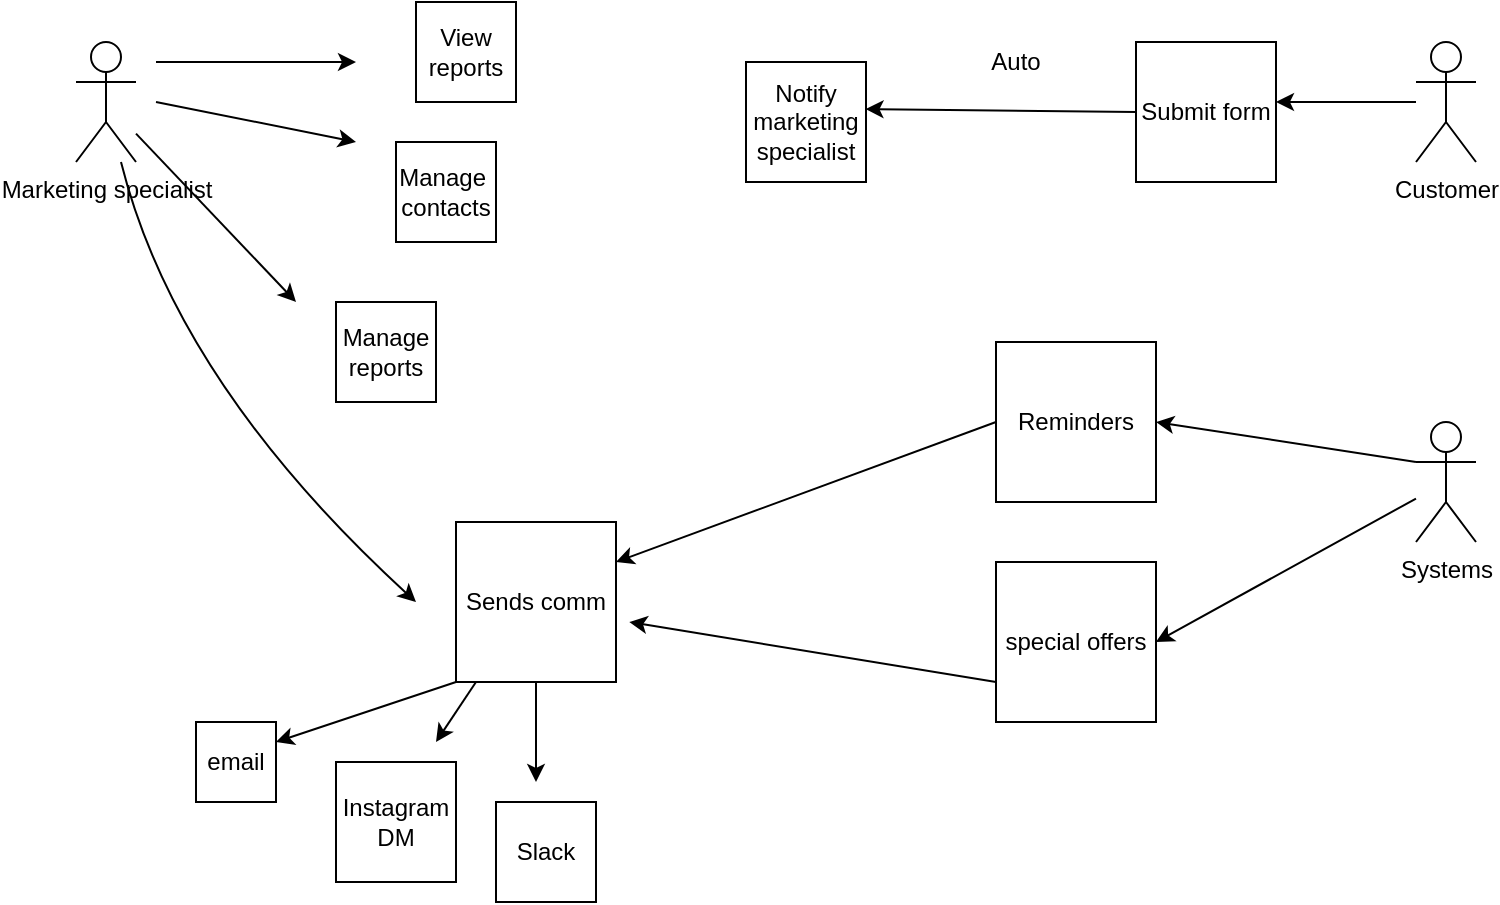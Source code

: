 <mxfile version="12.9.5" type="device"><diagram id="uZrYUKNe2oYT2vStfDcy" name="Page-1"><mxGraphModel dx="782" dy="469" grid="1" gridSize="10" guides="1" tooltips="1" connect="1" arrows="1" fold="1" page="1" pageScale="1" pageWidth="850" pageHeight="1100" math="0" shadow="0"><root><mxCell id="0"/><mxCell id="1" parent="0"/><mxCell id="JCpaWD4k8vGElFtS6bgB-2" value="Marketing specialist" style="shape=umlActor;verticalLabelPosition=bottom;labelBackgroundColor=#ffffff;verticalAlign=top;html=1;outlineConnect=0;" vertex="1" parent="1"><mxGeometry x="50" y="30" width="30" height="60" as="geometry"/></mxCell><mxCell id="JCpaWD4k8vGElFtS6bgB-6" value="" style="endArrow=classic;html=1;" edge="1" parent="1"><mxGeometry width="50" height="50" relative="1" as="geometry"><mxPoint x="90" y="40" as="sourcePoint"/><mxPoint x="190" y="40" as="targetPoint"/></mxGeometry></mxCell><mxCell id="JCpaWD4k8vGElFtS6bgB-7" value="View&lt;br&gt;reports" style="whiteSpace=wrap;html=1;aspect=fixed;" vertex="1" parent="1"><mxGeometry x="220" y="10" width="50" height="50" as="geometry"/></mxCell><mxCell id="JCpaWD4k8vGElFtS6bgB-8" value="" style="endArrow=classic;html=1;" edge="1" parent="1"><mxGeometry width="50" height="50" relative="1" as="geometry"><mxPoint x="90" y="60" as="sourcePoint"/><mxPoint x="190" y="80" as="targetPoint"/></mxGeometry></mxCell><mxCell id="JCpaWD4k8vGElFtS6bgB-9" value="Manage&amp;nbsp;&lt;br&gt;contacts" style="whiteSpace=wrap;html=1;aspect=fixed;" vertex="1" parent="1"><mxGeometry x="210" y="80" width="50" height="50" as="geometry"/></mxCell><mxCell id="JCpaWD4k8vGElFtS6bgB-10" value="" style="endArrow=classic;html=1;" edge="1" parent="1" source="JCpaWD4k8vGElFtS6bgB-2"><mxGeometry width="50" height="50" relative="1" as="geometry"><mxPoint x="110" y="200" as="sourcePoint"/><mxPoint x="160" y="160" as="targetPoint"/></mxGeometry></mxCell><mxCell id="JCpaWD4k8vGElFtS6bgB-11" value="Manage&lt;br&gt;reports" style="whiteSpace=wrap;html=1;aspect=fixed;" vertex="1" parent="1"><mxGeometry x="180" y="160" width="50" height="50" as="geometry"/></mxCell><mxCell id="JCpaWD4k8vGElFtS6bgB-13" value="" style="curved=1;endArrow=classic;html=1;" edge="1" parent="1" source="JCpaWD4k8vGElFtS6bgB-2"><mxGeometry width="50" height="50" relative="1" as="geometry"><mxPoint x="70" y="270" as="sourcePoint"/><mxPoint x="220" y="310" as="targetPoint"/><Array as="points"><mxPoint x="100" y="200"/></Array></mxGeometry></mxCell><mxCell id="JCpaWD4k8vGElFtS6bgB-14" value="Sends comm&lt;br&gt;" style="whiteSpace=wrap;html=1;aspect=fixed;" vertex="1" parent="1"><mxGeometry x="240" y="270" width="80" height="80" as="geometry"/></mxCell><mxCell id="JCpaWD4k8vGElFtS6bgB-15" value="" style="endArrow=classic;html=1;exitX=0;exitY=1;exitDx=0;exitDy=0;" edge="1" parent="1" source="JCpaWD4k8vGElFtS6bgB-14"><mxGeometry width="50" height="50" relative="1" as="geometry"><mxPoint x="170" y="410" as="sourcePoint"/><mxPoint x="150" y="380" as="targetPoint"/></mxGeometry></mxCell><mxCell id="JCpaWD4k8vGElFtS6bgB-16" value="email" style="whiteSpace=wrap;html=1;aspect=fixed;" vertex="1" parent="1"><mxGeometry x="110" y="370" width="40" height="40" as="geometry"/></mxCell><mxCell id="JCpaWD4k8vGElFtS6bgB-17" value="" style="endArrow=classic;html=1;" edge="1" parent="1"><mxGeometry width="50" height="50" relative="1" as="geometry"><mxPoint x="250" y="350" as="sourcePoint"/><mxPoint x="230" y="380" as="targetPoint"/></mxGeometry></mxCell><mxCell id="JCpaWD4k8vGElFtS6bgB-18" value="Instagram DM" style="whiteSpace=wrap;html=1;aspect=fixed;" vertex="1" parent="1"><mxGeometry x="180" y="390" width="60" height="60" as="geometry"/></mxCell><mxCell id="JCpaWD4k8vGElFtS6bgB-19" value="" style="endArrow=classic;html=1;exitX=0.5;exitY=1;exitDx=0;exitDy=0;" edge="1" parent="1" source="JCpaWD4k8vGElFtS6bgB-14"><mxGeometry width="50" height="50" relative="1" as="geometry"><mxPoint x="280" y="430" as="sourcePoint"/><mxPoint x="280" y="400" as="targetPoint"/></mxGeometry></mxCell><mxCell id="JCpaWD4k8vGElFtS6bgB-20" value="Slack" style="whiteSpace=wrap;html=1;aspect=fixed;" vertex="1" parent="1"><mxGeometry x="260" y="410" width="50" height="50" as="geometry"/></mxCell><mxCell id="JCpaWD4k8vGElFtS6bgB-21" value="Customer&lt;br&gt;" style="shape=umlActor;verticalLabelPosition=bottom;labelBackgroundColor=#ffffff;verticalAlign=top;html=1;outlineConnect=0;" vertex="1" parent="1"><mxGeometry x="720" y="30" width="30" height="60" as="geometry"/></mxCell><mxCell id="JCpaWD4k8vGElFtS6bgB-22" value="" style="endArrow=classic;html=1;" edge="1" parent="1" source="JCpaWD4k8vGElFtS6bgB-21"><mxGeometry width="50" height="50" relative="1" as="geometry"><mxPoint x="600" y="110" as="sourcePoint"/><mxPoint x="650" y="60" as="targetPoint"/></mxGeometry></mxCell><mxCell id="JCpaWD4k8vGElFtS6bgB-23" value="Submit form" style="whiteSpace=wrap;html=1;aspect=fixed;" vertex="1" parent="1"><mxGeometry x="580" y="30" width="70" height="70" as="geometry"/></mxCell><mxCell id="JCpaWD4k8vGElFtS6bgB-24" value="" style="endArrow=classic;html=1;exitX=0;exitY=0.5;exitDx=0;exitDy=0;entryX=0.996;entryY=0.392;entryDx=0;entryDy=0;entryPerimeter=0;" edge="1" parent="1" source="JCpaWD4k8vGElFtS6bgB-23" target="JCpaWD4k8vGElFtS6bgB-25"><mxGeometry width="50" height="50" relative="1" as="geometry"><mxPoint x="490" y="100" as="sourcePoint"/><mxPoint x="520" y="65" as="targetPoint"/></mxGeometry></mxCell><mxCell id="JCpaWD4k8vGElFtS6bgB-25" value="Notify marketing specialist" style="whiteSpace=wrap;html=1;aspect=fixed;" vertex="1" parent="1"><mxGeometry x="385" y="40" width="60" height="60" as="geometry"/></mxCell><mxCell id="JCpaWD4k8vGElFtS6bgB-26" value="Auto" style="text;html=1;strokeColor=none;fillColor=none;align=center;verticalAlign=middle;whiteSpace=wrap;rounded=0;" vertex="1" parent="1"><mxGeometry x="500" y="30" width="40" height="20" as="geometry"/></mxCell><mxCell id="JCpaWD4k8vGElFtS6bgB-29" value="Systems" style="shape=umlActor;verticalLabelPosition=bottom;labelBackgroundColor=#ffffff;verticalAlign=top;html=1;outlineConnect=0;" vertex="1" parent="1"><mxGeometry x="720" y="220" width="30" height="60" as="geometry"/></mxCell><mxCell id="JCpaWD4k8vGElFtS6bgB-31" value="Reminders" style="whiteSpace=wrap;html=1;aspect=fixed;" vertex="1" parent="1"><mxGeometry x="510" y="180" width="80" height="80" as="geometry"/></mxCell><mxCell id="JCpaWD4k8vGElFtS6bgB-32" value="special offers" style="whiteSpace=wrap;html=1;aspect=fixed;" vertex="1" parent="1"><mxGeometry x="510" y="290" width="80" height="80" as="geometry"/></mxCell><mxCell id="JCpaWD4k8vGElFtS6bgB-33" value="" style="endArrow=classic;html=1;exitX=0;exitY=0.333;exitDx=0;exitDy=0;exitPerimeter=0;entryX=1;entryY=0.5;entryDx=0;entryDy=0;" edge="1" parent="1" source="JCpaWD4k8vGElFtS6bgB-29" target="JCpaWD4k8vGElFtS6bgB-31"><mxGeometry width="50" height="50" relative="1" as="geometry"><mxPoint x="650" y="270" as="sourcePoint"/><mxPoint x="700" y="220" as="targetPoint"/></mxGeometry></mxCell><mxCell id="JCpaWD4k8vGElFtS6bgB-34" value="" style="endArrow=classic;html=1;entryX=1;entryY=0.5;entryDx=0;entryDy=0;" edge="1" parent="1" source="JCpaWD4k8vGElFtS6bgB-29" target="JCpaWD4k8vGElFtS6bgB-32"><mxGeometry width="50" height="50" relative="1" as="geometry"><mxPoint x="630" y="350" as="sourcePoint"/><mxPoint x="680" y="300" as="targetPoint"/></mxGeometry></mxCell><mxCell id="JCpaWD4k8vGElFtS6bgB-35" value="" style="endArrow=classic;html=1;exitX=0;exitY=0.75;exitDx=0;exitDy=0;entryX=1.083;entryY=0.625;entryDx=0;entryDy=0;entryPerimeter=0;" edge="1" parent="1" source="JCpaWD4k8vGElFtS6bgB-32" target="JCpaWD4k8vGElFtS6bgB-14"><mxGeometry width="50" height="50" relative="1" as="geometry"><mxPoint x="400" y="360" as="sourcePoint"/><mxPoint x="450" y="310" as="targetPoint"/></mxGeometry></mxCell><mxCell id="JCpaWD4k8vGElFtS6bgB-36" value="" style="endArrow=classic;html=1;exitX=0;exitY=0.5;exitDx=0;exitDy=0;entryX=1;entryY=0.25;entryDx=0;entryDy=0;" edge="1" parent="1" source="JCpaWD4k8vGElFtS6bgB-31" target="JCpaWD4k8vGElFtS6bgB-14"><mxGeometry width="50" height="50" relative="1" as="geometry"><mxPoint x="380" y="270" as="sourcePoint"/><mxPoint x="430" y="220" as="targetPoint"/></mxGeometry></mxCell></root></mxGraphModel></diagram></mxfile>